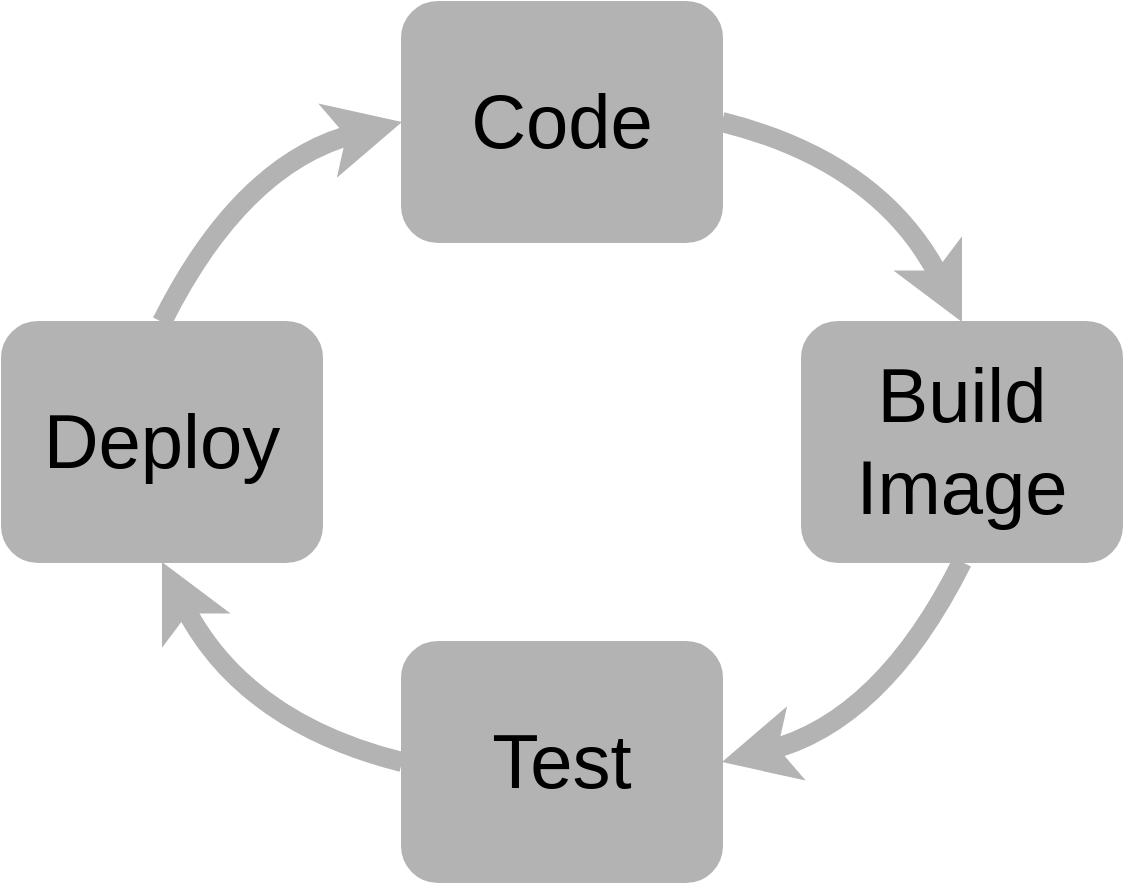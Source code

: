 <mxfile version="16.4.0" type="device"><diagram id="fZe0Ong9uEdjG_f3oVpi" name="Page-1"><mxGraphModel dx="1191" dy="671" grid="1" gridSize="10" guides="1" tooltips="1" connect="1" arrows="1" fold="1" page="1" pageScale="1" pageWidth="1100" pageHeight="850" math="0" shadow="0"><root><mxCell id="0"/><mxCell id="1" parent="0"/><mxCell id="TIWadyxkU-3hX2bIcMdu-1" value="&lt;font color=&quot;#000000&quot;&gt;Code&lt;/font&gt;" style="rounded=1;whiteSpace=wrap;html=1;labelBackgroundColor=none;fontSize=38;fontColor=#B3B3B3;strokeColor=#B3B3B3;fillColor=#B3B3B3;" vertex="1" parent="1"><mxGeometry x="480" y="200" width="160" height="120" as="geometry"/></mxCell><mxCell id="TIWadyxkU-3hX2bIcMdu-2" value="" style="curved=1;endArrow=classic;html=1;rounded=0;fontSize=38;fontColor=#000000;strokeColor=#B3B3B3;fillColor=default;exitX=1;exitY=0.5;exitDx=0;exitDy=0;entryX=0.5;entryY=0;entryDx=0;entryDy=0;strokeWidth=10;" edge="1" parent="1" source="TIWadyxkU-3hX2bIcMdu-1" target="TIWadyxkU-3hX2bIcMdu-3"><mxGeometry width="50" height="50" relative="1" as="geometry"><mxPoint x="640" y="285" as="sourcePoint"/><mxPoint x="710" y="350" as="targetPoint"/><Array as="points"><mxPoint x="720" y="280"/></Array></mxGeometry></mxCell><mxCell id="TIWadyxkU-3hX2bIcMdu-3" value="&lt;font color=&quot;#000000&quot;&gt;Build Image&lt;/font&gt;" style="rounded=1;whiteSpace=wrap;html=1;labelBackgroundColor=none;fontSize=38;fontColor=#B3B3B3;strokeColor=#B3B3B3;fillColor=#B3B3B3;" vertex="1" parent="1"><mxGeometry x="680" y="360" width="160" height="120" as="geometry"/></mxCell><mxCell id="TIWadyxkU-3hX2bIcMdu-4" value="&lt;font color=&quot;#000000&quot;&gt;Test&lt;/font&gt;" style="rounded=1;whiteSpace=wrap;html=1;labelBackgroundColor=none;fontSize=38;fontColor=#B3B3B3;strokeColor=#B3B3B3;fillColor=#B3B3B3;" vertex="1" parent="1"><mxGeometry x="480" y="520" width="160" height="120" as="geometry"/></mxCell><mxCell id="TIWadyxkU-3hX2bIcMdu-5" value="&lt;font color=&quot;#000000&quot;&gt;Deploy&lt;/font&gt;" style="rounded=1;whiteSpace=wrap;html=1;labelBackgroundColor=none;fontSize=38;fontColor=#B3B3B3;strokeColor=#B3B3B3;fillColor=#B3B3B3;" vertex="1" parent="1"><mxGeometry x="280" y="360" width="160" height="120" as="geometry"/></mxCell><mxCell id="TIWadyxkU-3hX2bIcMdu-6" value="" style="curved=1;endArrow=classic;html=1;rounded=0;fontSize=38;fontColor=#000000;strokeColor=#B3B3B3;fillColor=default;exitX=0.5;exitY=1;exitDx=0;exitDy=0;entryX=1;entryY=0.5;entryDx=0;entryDy=0;strokeWidth=10;" edge="1" parent="1" source="TIWadyxkU-3hX2bIcMdu-3" target="TIWadyxkU-3hX2bIcMdu-4"><mxGeometry width="50" height="50" relative="1" as="geometry"><mxPoint x="720" y="560" as="sourcePoint"/><mxPoint x="840" y="660" as="targetPoint"/><Array as="points"><mxPoint x="720" y="560"/></Array></mxGeometry></mxCell><mxCell id="TIWadyxkU-3hX2bIcMdu-7" value="" style="curved=1;endArrow=classic;html=1;rounded=0;fontSize=38;fontColor=#000000;strokeColor=#B3B3B3;fillColor=default;exitX=0;exitY=0.5;exitDx=0;exitDy=0;entryX=0.5;entryY=1;entryDx=0;entryDy=0;strokeWidth=10;" edge="1" parent="1" source="TIWadyxkU-3hX2bIcMdu-4" target="TIWadyxkU-3hX2bIcMdu-5"><mxGeometry width="50" height="50" relative="1" as="geometry"><mxPoint x="440" y="500" as="sourcePoint"/><mxPoint x="320" y="600" as="targetPoint"/><Array as="points"><mxPoint x="400" y="560"/></Array></mxGeometry></mxCell><mxCell id="TIWadyxkU-3hX2bIcMdu-8" value="" style="curved=1;endArrow=classic;html=1;rounded=0;fontSize=38;fontColor=#000000;strokeColor=#B3B3B3;fillColor=default;exitX=0.5;exitY=0;exitDx=0;exitDy=0;entryX=0;entryY=0.5;entryDx=0;entryDy=0;strokeWidth=10;" edge="1" parent="1" source="TIWadyxkU-3hX2bIcMdu-5" target="TIWadyxkU-3hX2bIcMdu-1"><mxGeometry width="50" height="50" relative="1" as="geometry"><mxPoint x="430" y="290" as="sourcePoint"/><mxPoint x="310" y="190" as="targetPoint"/><Array as="points"><mxPoint x="400" y="280"/></Array></mxGeometry></mxCell></root></mxGraphModel></diagram></mxfile>